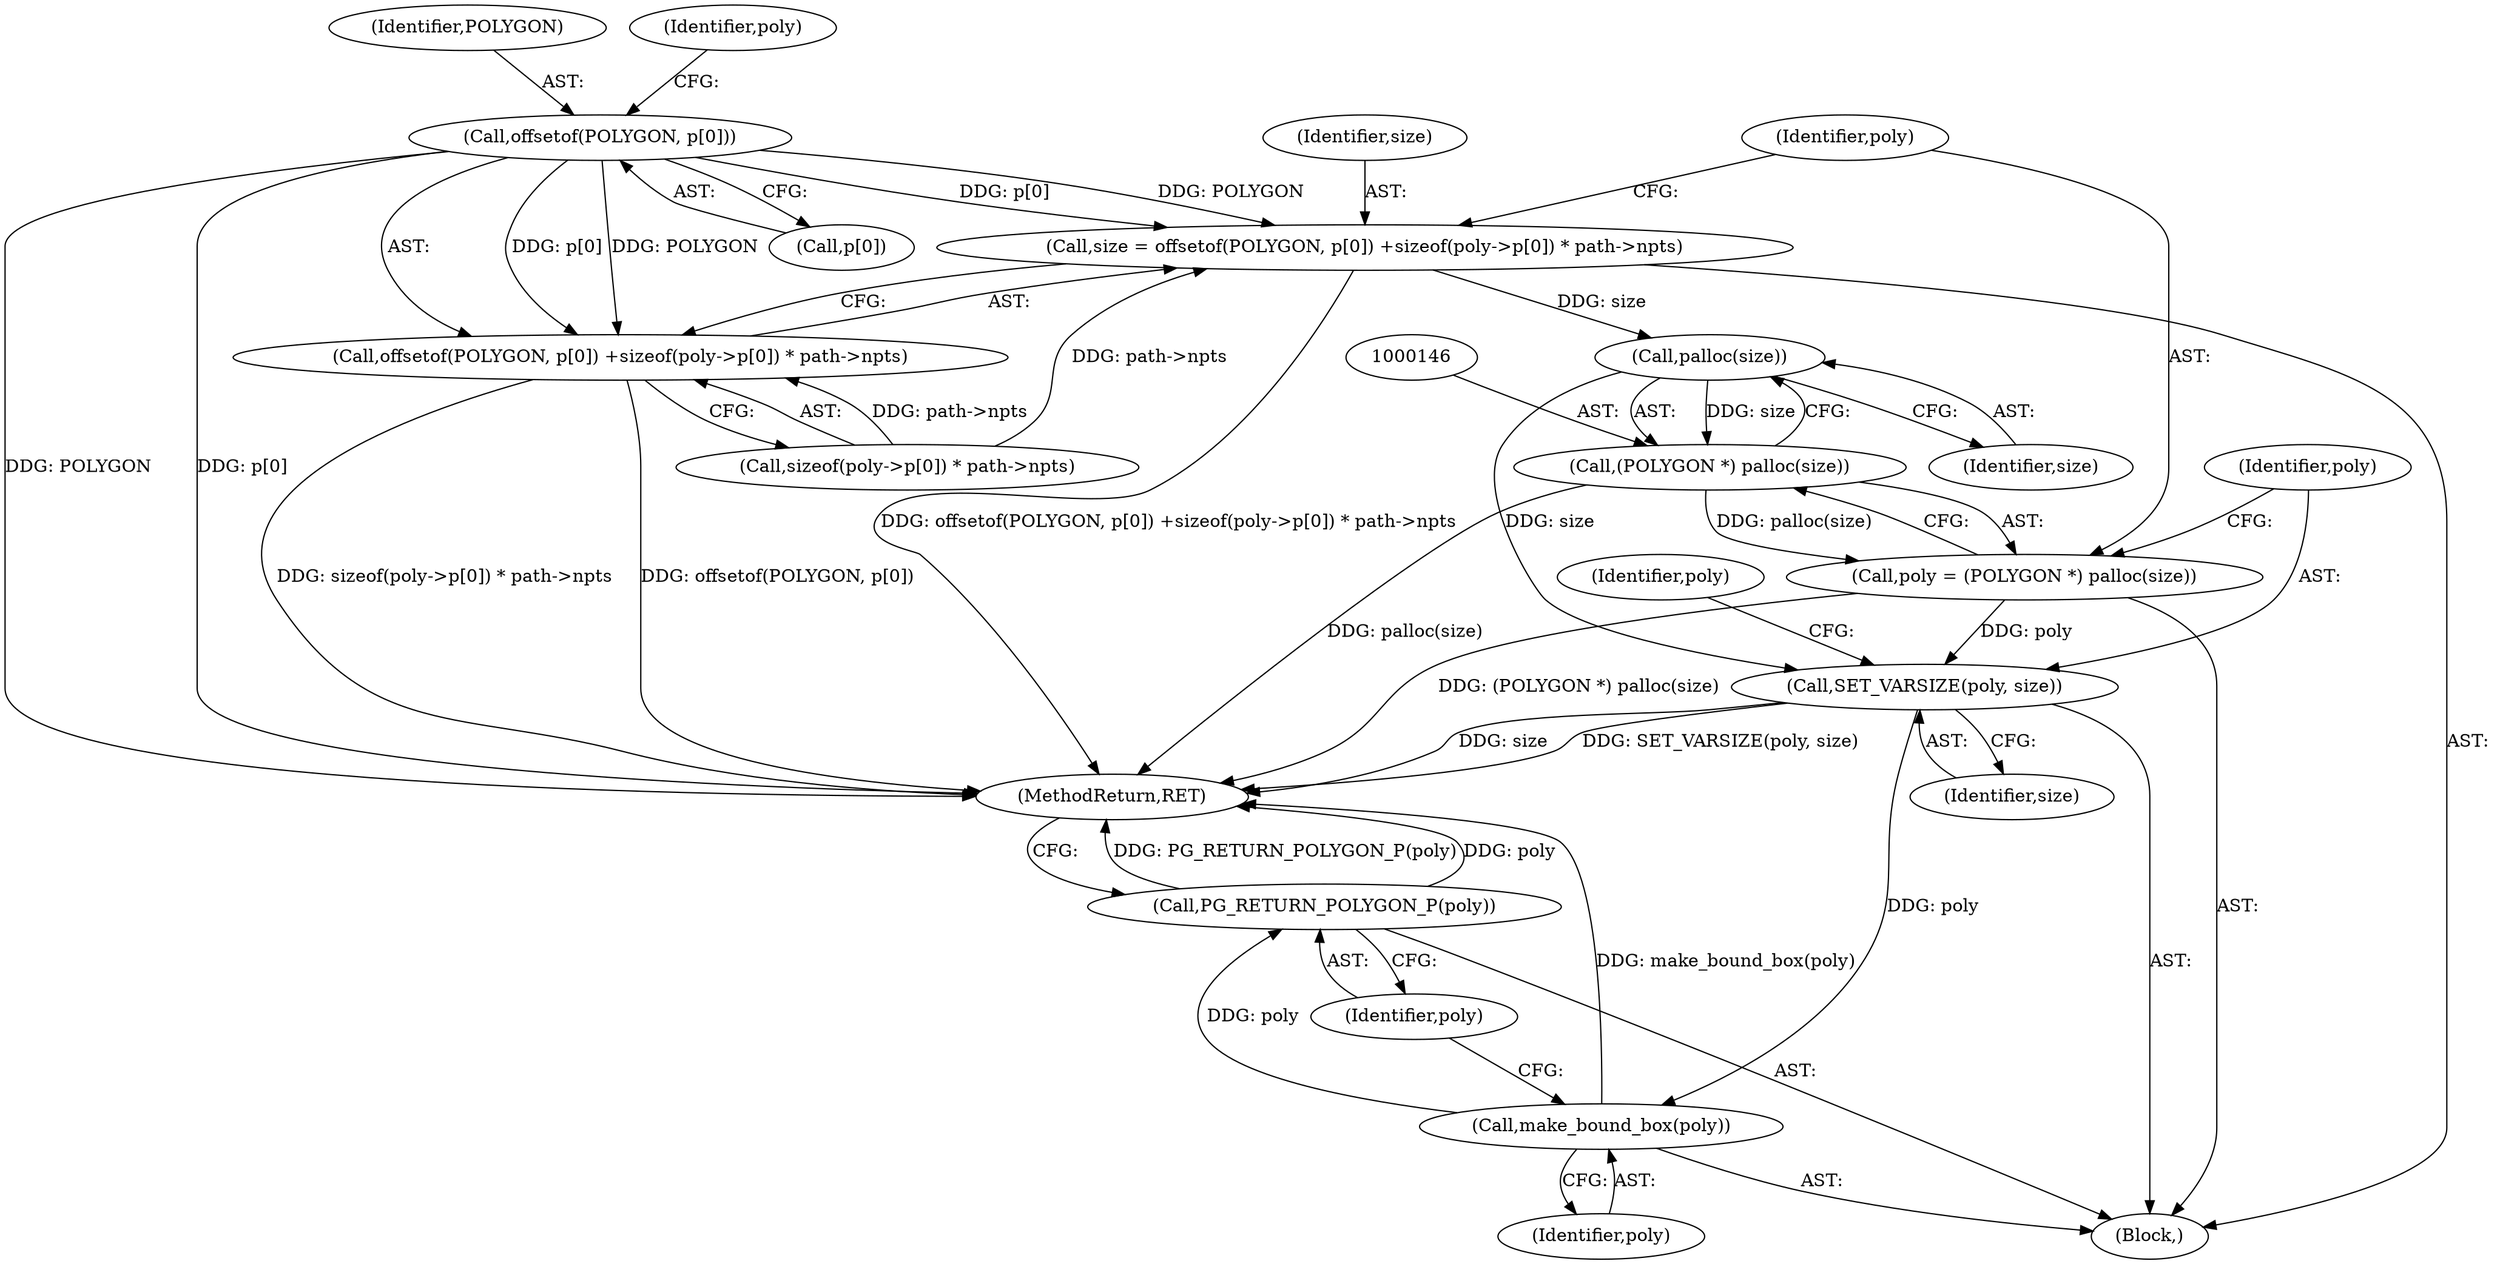 digraph "0_postgres_31400a673325147e1205326008e32135a78b4d8a_13@array" {
"1000128" [label="(Call,offsetof(POLYGON, p[0]))"];
"1000125" [label="(Call,size = offsetof(POLYGON, p[0]) +sizeof(poly->p[0]) * path->npts)"];
"1000147" [label="(Call,palloc(size))"];
"1000145" [label="(Call,(POLYGON *) palloc(size))"];
"1000143" [label="(Call,poly = (POLYGON *) palloc(size))"];
"1000149" [label="(Call,SET_VARSIZE(poly, size))"];
"1000201" [label="(Call,make_bound_box(poly))"];
"1000203" [label="(Call,PG_RETURN_POLYGON_P(poly))"];
"1000127" [label="(Call,offsetof(POLYGON, p[0]) +sizeof(poly->p[0]) * path->npts)"];
"1000201" [label="(Call,make_bound_box(poly))"];
"1000126" [label="(Identifier,size)"];
"1000129" [label="(Identifier,POLYGON)"];
"1000127" [label="(Call,offsetof(POLYGON, p[0]) +sizeof(poly->p[0]) * path->npts)"];
"1000149" [label="(Call,SET_VARSIZE(poly, size))"];
"1000204" [label="(Identifier,poly)"];
"1000125" [label="(Call,size = offsetof(POLYGON, p[0]) +sizeof(poly->p[0]) * path->npts)"];
"1000205" [label="(MethodReturn,RET)"];
"1000202" [label="(Identifier,poly)"];
"1000151" [label="(Identifier,size)"];
"1000130" [label="(Call,p[0])"];
"1000133" [label="(Call,sizeof(poly->p[0]) * path->npts)"];
"1000150" [label="(Identifier,poly)"];
"1000203" [label="(Call,PG_RETURN_POLYGON_P(poly))"];
"1000147" [label="(Call,palloc(size))"];
"1000154" [label="(Identifier,poly)"];
"1000145" [label="(Call,(POLYGON *) palloc(size))"];
"1000148" [label="(Identifier,size)"];
"1000104" [label="(Block,)"];
"1000144" [label="(Identifier,poly)"];
"1000137" [label="(Identifier,poly)"];
"1000128" [label="(Call,offsetof(POLYGON, p[0]))"];
"1000143" [label="(Call,poly = (POLYGON *) palloc(size))"];
"1000128" -> "1000127"  [label="AST: "];
"1000128" -> "1000130"  [label="CFG: "];
"1000129" -> "1000128"  [label="AST: "];
"1000130" -> "1000128"  [label="AST: "];
"1000137" -> "1000128"  [label="CFG: "];
"1000128" -> "1000205"  [label="DDG: p[0]"];
"1000128" -> "1000205"  [label="DDG: POLYGON"];
"1000128" -> "1000125"  [label="DDG: POLYGON"];
"1000128" -> "1000125"  [label="DDG: p[0]"];
"1000128" -> "1000127"  [label="DDG: POLYGON"];
"1000128" -> "1000127"  [label="DDG: p[0]"];
"1000125" -> "1000104"  [label="AST: "];
"1000125" -> "1000127"  [label="CFG: "];
"1000126" -> "1000125"  [label="AST: "];
"1000127" -> "1000125"  [label="AST: "];
"1000144" -> "1000125"  [label="CFG: "];
"1000125" -> "1000205"  [label="DDG: offsetof(POLYGON, p[0]) +sizeof(poly->p[0]) * path->npts"];
"1000133" -> "1000125"  [label="DDG: path->npts"];
"1000125" -> "1000147"  [label="DDG: size"];
"1000147" -> "1000145"  [label="AST: "];
"1000147" -> "1000148"  [label="CFG: "];
"1000148" -> "1000147"  [label="AST: "];
"1000145" -> "1000147"  [label="CFG: "];
"1000147" -> "1000145"  [label="DDG: size"];
"1000147" -> "1000149"  [label="DDG: size"];
"1000145" -> "1000143"  [label="AST: "];
"1000146" -> "1000145"  [label="AST: "];
"1000143" -> "1000145"  [label="CFG: "];
"1000145" -> "1000205"  [label="DDG: palloc(size)"];
"1000145" -> "1000143"  [label="DDG: palloc(size)"];
"1000143" -> "1000104"  [label="AST: "];
"1000144" -> "1000143"  [label="AST: "];
"1000150" -> "1000143"  [label="CFG: "];
"1000143" -> "1000205"  [label="DDG: (POLYGON *) palloc(size)"];
"1000143" -> "1000149"  [label="DDG: poly"];
"1000149" -> "1000104"  [label="AST: "];
"1000149" -> "1000151"  [label="CFG: "];
"1000150" -> "1000149"  [label="AST: "];
"1000151" -> "1000149"  [label="AST: "];
"1000154" -> "1000149"  [label="CFG: "];
"1000149" -> "1000205"  [label="DDG: SET_VARSIZE(poly, size)"];
"1000149" -> "1000205"  [label="DDG: size"];
"1000149" -> "1000201"  [label="DDG: poly"];
"1000201" -> "1000104"  [label="AST: "];
"1000201" -> "1000202"  [label="CFG: "];
"1000202" -> "1000201"  [label="AST: "];
"1000204" -> "1000201"  [label="CFG: "];
"1000201" -> "1000205"  [label="DDG: make_bound_box(poly)"];
"1000201" -> "1000203"  [label="DDG: poly"];
"1000203" -> "1000104"  [label="AST: "];
"1000203" -> "1000204"  [label="CFG: "];
"1000204" -> "1000203"  [label="AST: "];
"1000205" -> "1000203"  [label="CFG: "];
"1000203" -> "1000205"  [label="DDG: PG_RETURN_POLYGON_P(poly)"];
"1000203" -> "1000205"  [label="DDG: poly"];
"1000127" -> "1000133"  [label="CFG: "];
"1000133" -> "1000127"  [label="AST: "];
"1000127" -> "1000205"  [label="DDG: sizeof(poly->p[0]) * path->npts"];
"1000127" -> "1000205"  [label="DDG: offsetof(POLYGON, p[0])"];
"1000133" -> "1000127"  [label="DDG: path->npts"];
}
